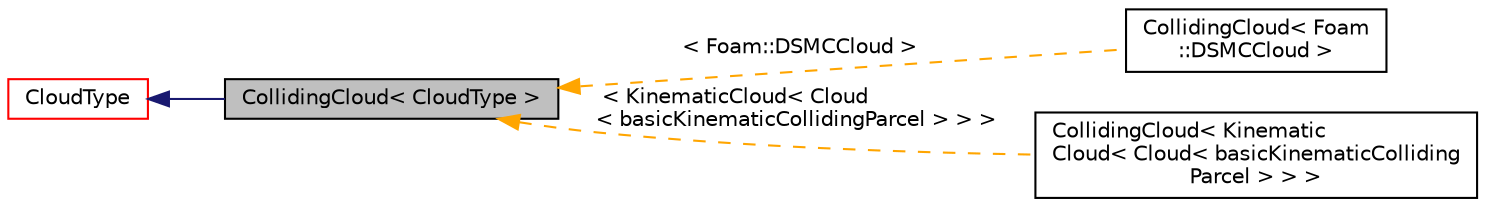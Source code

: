 digraph "CollidingCloud&lt; CloudType &gt;"
{
  bgcolor="transparent";
  edge [fontname="Helvetica",fontsize="10",labelfontname="Helvetica",labelfontsize="10"];
  node [fontname="Helvetica",fontsize="10",shape=record];
  rankdir="LR";
  Node1 [label="CollidingCloud\< CloudType \>",height=0.2,width=0.4,color="black", fillcolor="grey75", style="filled", fontcolor="black"];
  Node2 -> Node1 [dir="back",color="midnightblue",fontsize="10",style="solid",fontname="Helvetica"];
  Node2 [label="CloudType",height=0.2,width=0.4,color="red",URL="$a00591.html",tooltip="Templated base class for dsmc cloud. "];
  Node1 -> Node3 [dir="back",color="orange",fontsize="10",style="dashed",label=" \< Foam::DSMCCloud \>" ,fontname="Helvetica"];
  Node3 [label="CollidingCloud\< Foam\l::DSMCCloud \>",height=0.2,width=0.4,color="black",URL="$a00309.html"];
  Node1 -> Node4 [dir="back",color="orange",fontsize="10",style="dashed",label=" \< KinematicCloud\< Cloud\l\< basicKinematicCollidingParcel \> \> \>" ,fontname="Helvetica"];
  Node4 [label="CollidingCloud\< Kinematic\lCloud\< Cloud\< basicKinematicColliding\lParcel \> \> \>",height=0.2,width=0.4,color="black",URL="$a00309.html"];
}
